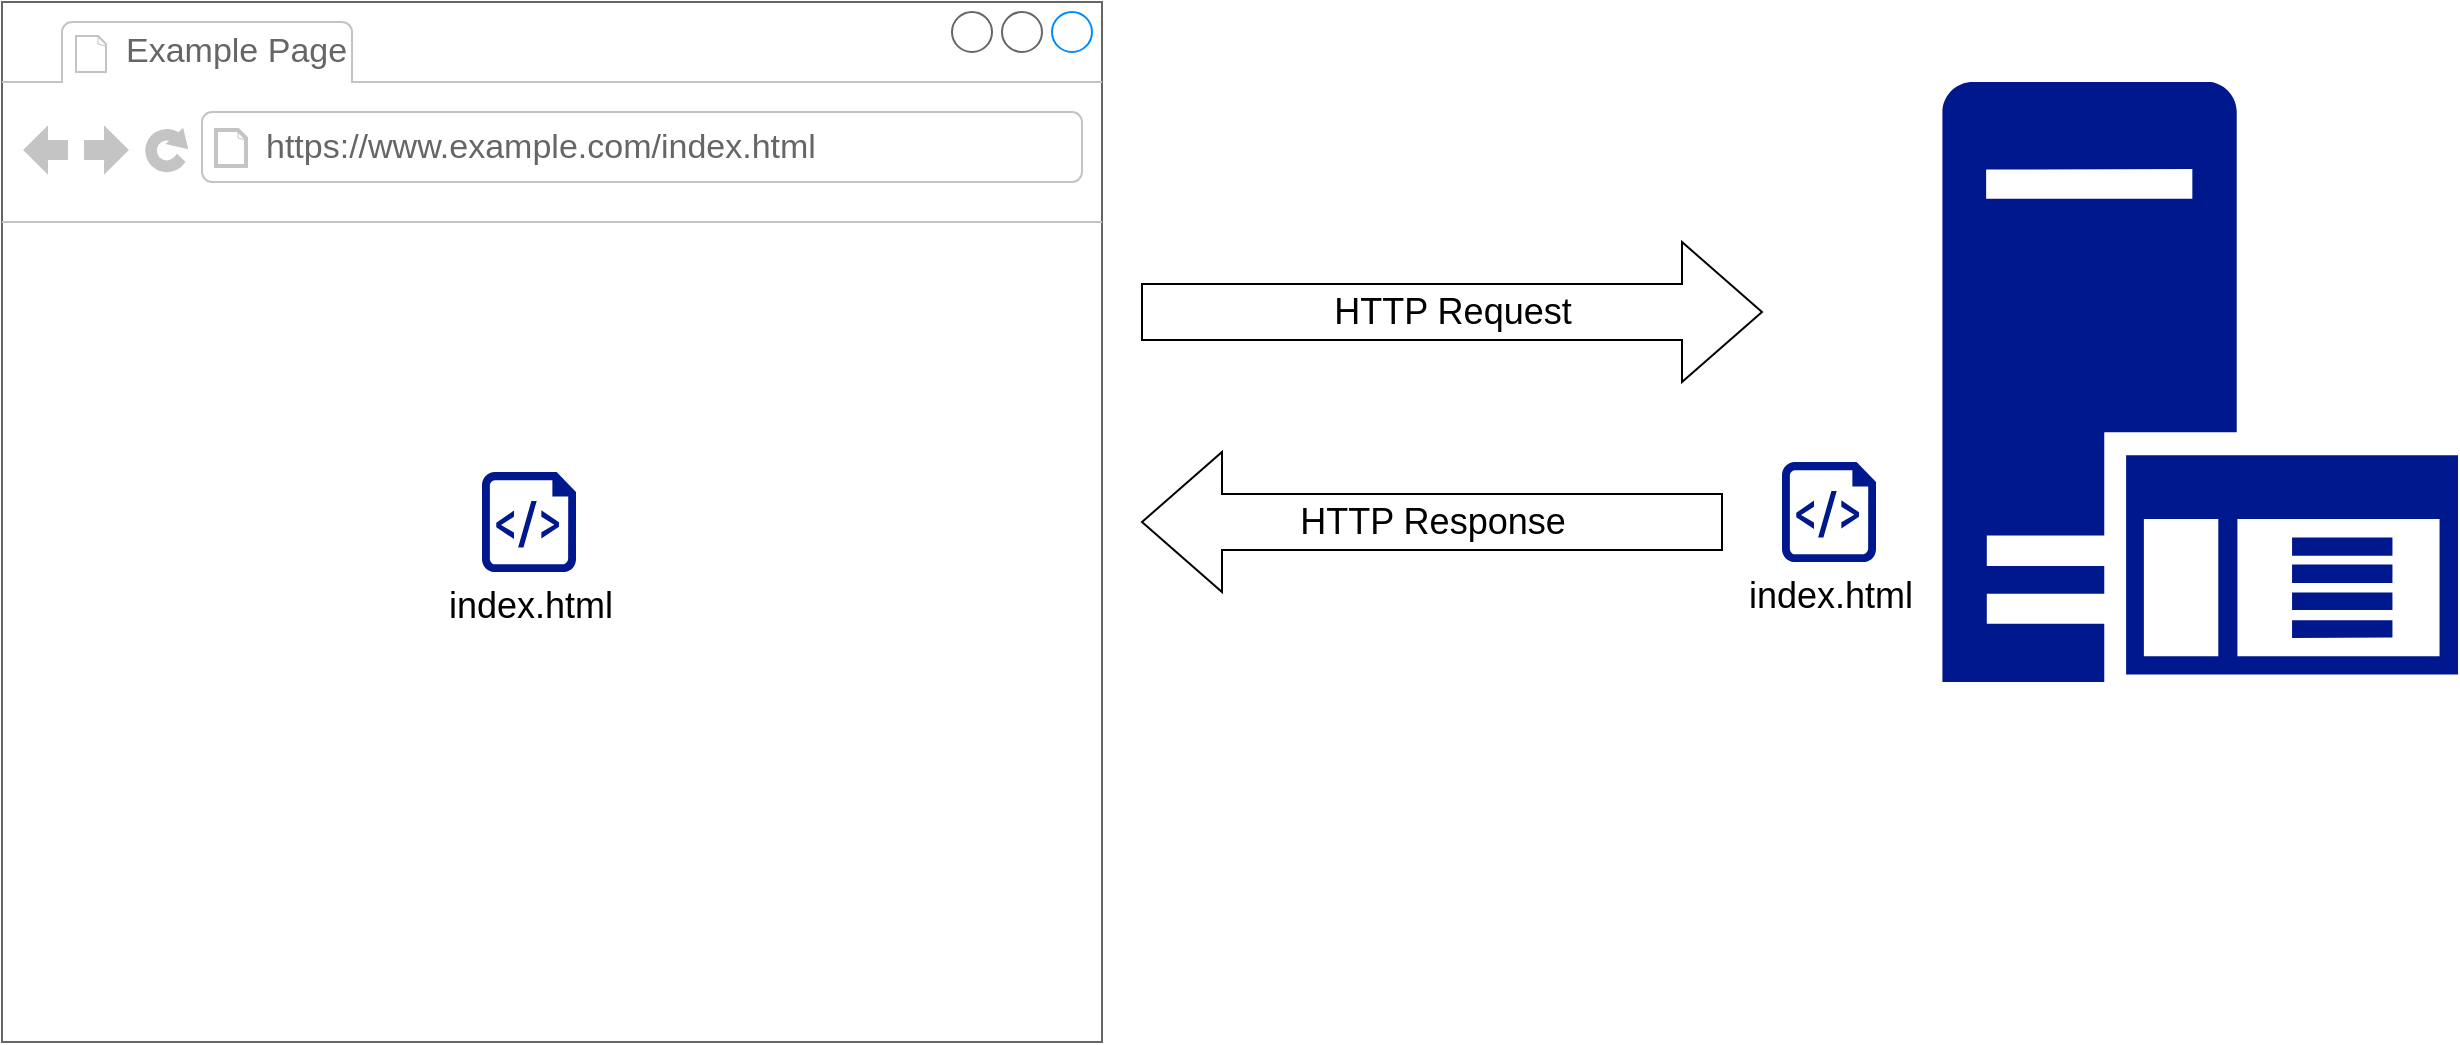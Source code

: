 <mxfile version="14.3.1" type="github">
  <diagram id="cj0Z7pNimVpw6jqo-E7z" name="Page-1">
    <mxGraphModel dx="1402" dy="654" grid="1" gridSize="10" guides="1" tooltips="1" connect="1" arrows="1" fold="1" page="1" pageScale="1" pageWidth="850" pageHeight="1100" math="0" shadow="0">
      <root>
        <mxCell id="0" />
        <mxCell id="1" parent="0" />
        <mxCell id="IR-eqQ5YHkqLA4fKnOQH-5" value="&lt;font style=&quot;font-size: 18px&quot;&gt;index.html&lt;/font&gt;" style="aspect=fixed;pointerEvents=1;shadow=0;dashed=0;html=1;strokeColor=none;labelPosition=center;verticalLabelPosition=bottom;verticalAlign=top;align=center;fillColor=#00188D;shape=mxgraph.azure.script_file" parent="1" vertex="1">
          <mxGeometry x="930" y="390" width="47" height="50" as="geometry" />
        </mxCell>
        <mxCell id="IR-eqQ5YHkqLA4fKnOQH-7" value="" style="aspect=fixed;pointerEvents=1;shadow=0;dashed=0;html=1;strokeColor=none;labelPosition=center;verticalLabelPosition=bottom;verticalAlign=top;align=center;fillColor=#00188D;shape=mxgraph.mscae.enterprise.application_server" parent="1" vertex="1">
          <mxGeometry x="1010" y="200" width="258" height="300" as="geometry" />
        </mxCell>
        <mxCell id="IR-eqQ5YHkqLA4fKnOQH-9" value="&lt;font style=&quot;font-size: 18px&quot;&gt;HTTP Request&lt;/font&gt;" style="html=1;shadow=0;dashed=0;align=center;verticalAlign=middle;shape=mxgraph.arrows2.arrow;dy=0.6;dx=40;notch=0;" parent="1" vertex="1">
          <mxGeometry x="610" y="280" width="310" height="70" as="geometry" />
        </mxCell>
        <mxCell id="IR-eqQ5YHkqLA4fKnOQH-10" value="&lt;font style=&quot;font-size: 18px&quot;&gt;HTTP Response&lt;/font&gt;" style="html=1;shadow=0;dashed=0;align=center;verticalAlign=middle;shape=mxgraph.arrows2.arrow;dy=0.6;dx=40;flipH=1;notch=0;" parent="1" vertex="1">
          <mxGeometry x="610" y="385" width="290" height="70" as="geometry" />
        </mxCell>
        <mxCell id="Mf3lA93tiYELMB36TvVM-1" value="" style="strokeWidth=1;shadow=0;dashed=0;align=center;html=1;shape=mxgraph.mockup.containers.browserWindow;rSize=0;strokeColor=#666666;strokeColor2=#008cff;strokeColor3=#c4c4c4;mainText=,;recursiveResize=0;" vertex="1" parent="1">
          <mxGeometry x="40" y="160" width="550" height="520" as="geometry" />
        </mxCell>
        <mxCell id="Mf3lA93tiYELMB36TvVM-2" value="Example Page" style="strokeWidth=1;shadow=0;dashed=0;align=center;html=1;shape=mxgraph.mockup.containers.anchor;fontSize=17;fontColor=#666666;align=left;" vertex="1" parent="Mf3lA93tiYELMB36TvVM-1">
          <mxGeometry x="60" y="12" width="110" height="26" as="geometry" />
        </mxCell>
        <mxCell id="Mf3lA93tiYELMB36TvVM-3" value="https://www.example.com/index.html" style="strokeWidth=1;shadow=0;dashed=0;align=center;html=1;shape=mxgraph.mockup.containers.anchor;rSize=0;fontSize=17;fontColor=#666666;align=left;" vertex="1" parent="Mf3lA93tiYELMB36TvVM-1">
          <mxGeometry x="130" y="60" width="250" height="26" as="geometry" />
        </mxCell>
        <mxCell id="Mf3lA93tiYELMB36TvVM-4" value="&lt;font style=&quot;font-size: 18px&quot;&gt;index.html&lt;/font&gt;" style="aspect=fixed;pointerEvents=1;shadow=0;dashed=0;html=1;strokeColor=none;labelPosition=center;verticalLabelPosition=bottom;verticalAlign=top;align=center;fillColor=#00188D;shape=mxgraph.azure.script_file" vertex="1" parent="Mf3lA93tiYELMB36TvVM-1">
          <mxGeometry x="240" y="235" width="47" height="50" as="geometry" />
        </mxCell>
      </root>
    </mxGraphModel>
  </diagram>
</mxfile>
